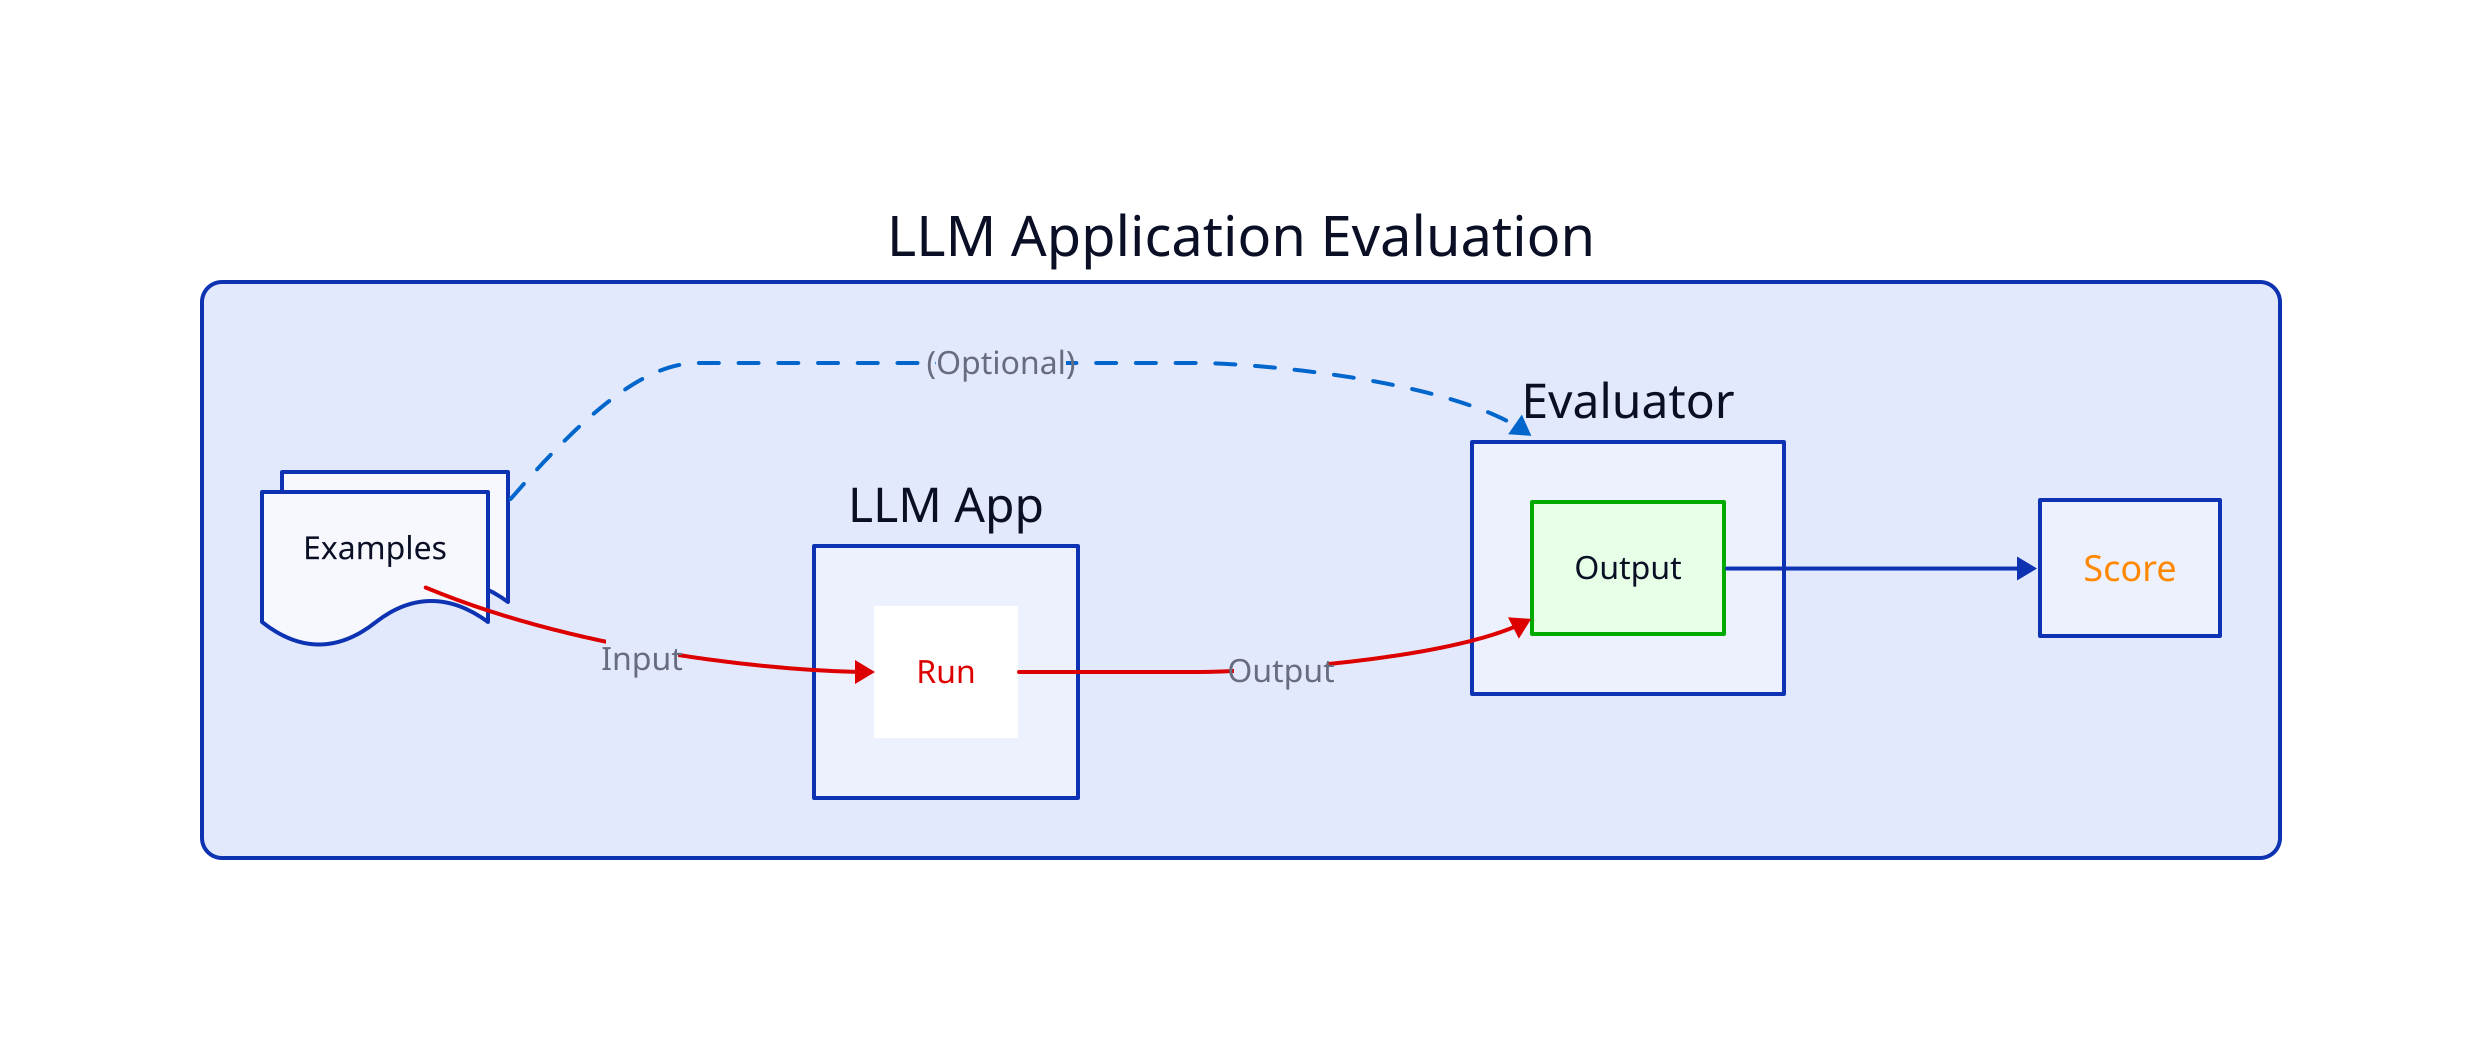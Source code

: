 # Define the main container
container: {
  label: LLM Application Evaluation {
    style.font-color: "#dd0000"
    style.font-size: 20
  }
  examples: Examples {
    shape: document
    style.multiple: true
  }

  # Application section
  app: {
    run: Run {
      shape: sequence_diagram
      style.font-color: "#dd0000"
    }

    label: LLM App {
      style.font-color: "#dd0000"
      style.font-size: 20
    }
  }

  # Evaluator section
  evaluator: {
    output: Output {
      shape: rectangle
      style.stroke: "#00aa00"
      style.fill: "#e6ffe6"
      style.font-size: 16
    }

    label: Evaluator {
      style.font-color: "#00aa00"
      style.font-size: 20
    }
  }

  # Score output
  score: Score {
    style.font-color: "#ff8800"
    style.font-size: 18
  }

  # Connections
  examples -> evaluator.output: "(Optional)" {
    style.stroke: "#0066cc"
    style.stroke-dash: 5
  }

  examples -> app.run: Input {
    style.stroke: "#dd0000"
  }

  app.run -> evaluator.output: Output {
    style.stroke: "#dd0000"
  }

  evaluator.output -> score
}

# Container styling
container.style: {
  stroke-width: 2
  border-radius: 10
}

# Global styling
direction: right
